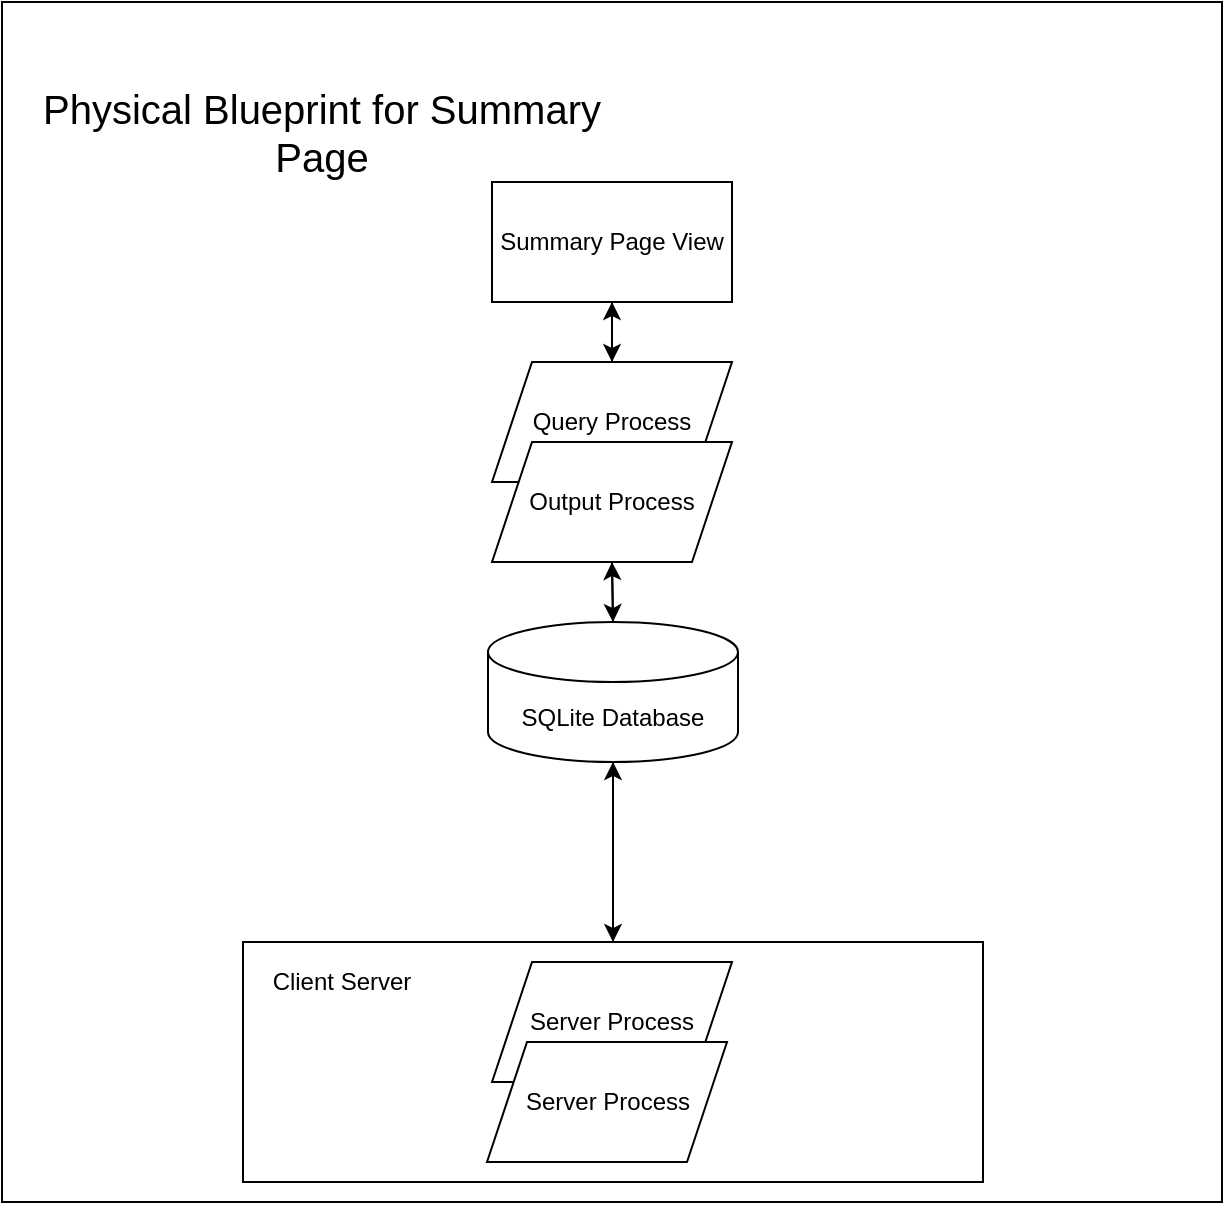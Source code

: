 <mxfile version="13.10.0" type="google"><diagram id="T67jNgdVk7EUnVRQVDtM" name="Page-1"><mxGraphModel dx="1422" dy="774" grid="1" gridSize="10" guides="1" tooltips="1" connect="1" arrows="1" fold="1" page="1" pageScale="1" pageWidth="850" pageHeight="1100" math="0" shadow="0"><root><mxCell id="0"/><mxCell id="1" parent="0"/><mxCell id="qurpTL0yxx1w3mhk-QTH-1" value="" style="rounded=0;whiteSpace=wrap;html=1;" vertex="1" parent="1"><mxGeometry x="120" y="50" width="610" height="600" as="geometry"/></mxCell><mxCell id="qurpTL0yxx1w3mhk-QTH-2" value="Physical Blueprint for Summary Page" style="text;html=1;strokeColor=none;fillColor=none;align=center;verticalAlign=middle;whiteSpace=wrap;rounded=0;fontSize=20;" vertex="1" parent="1"><mxGeometry x="135" y="90" width="290" height="50" as="geometry"/></mxCell><mxCell id="qurpTL0yxx1w3mhk-QTH-20" style="edgeStyle=orthogonalEdgeStyle;rounded=0;orthogonalLoop=1;jettySize=auto;html=1;exitX=0.5;exitY=0;exitDx=0;exitDy=0;exitPerimeter=0;entryX=0.5;entryY=1;entryDx=0;entryDy=0;" edge="1" parent="1" source="qurpTL0yxx1w3mhk-QTH-3" target="qurpTL0yxx1w3mhk-QTH-14"><mxGeometry relative="1" as="geometry"/></mxCell><mxCell id="qurpTL0yxx1w3mhk-QTH-23" style="edgeStyle=orthogonalEdgeStyle;rounded=0;orthogonalLoop=1;jettySize=auto;html=1;exitX=0.5;exitY=1;exitDx=0;exitDy=0;exitPerimeter=0;entryX=0.5;entryY=0;entryDx=0;entryDy=0;" edge="1" parent="1" source="qurpTL0yxx1w3mhk-QTH-3" target="qurpTL0yxx1w3mhk-QTH-8"><mxGeometry relative="1" as="geometry"/></mxCell><mxCell id="qurpTL0yxx1w3mhk-QTH-3" value="SQLite Database" style="shape=cylinder3;whiteSpace=wrap;html=1;boundedLbl=1;backgroundOutline=1;size=15;" vertex="1" parent="1"><mxGeometry x="363" y="360" width="125" height="70" as="geometry"/></mxCell><mxCell id="qurpTL0yxx1w3mhk-QTH-16" style="edgeStyle=orthogonalEdgeStyle;rounded=0;orthogonalLoop=1;jettySize=auto;html=1;entryX=0.5;entryY=1;entryDx=0;entryDy=0;" edge="1" parent="1" source="qurpTL0yxx1w3mhk-QTH-6" target="qurpTL0yxx1w3mhk-QTH-13"><mxGeometry relative="1" as="geometry"/></mxCell><mxCell id="qurpTL0yxx1w3mhk-QTH-6" value="Query Process" style="shape=parallelogram;perimeter=parallelogramPerimeter;whiteSpace=wrap;html=1;fixedSize=1;" vertex="1" parent="1"><mxGeometry x="365" y="230" width="120" height="60" as="geometry"/></mxCell><mxCell id="qurpTL0yxx1w3mhk-QTH-22" style="edgeStyle=orthogonalEdgeStyle;rounded=0;orthogonalLoop=1;jettySize=auto;html=1;exitX=0.5;exitY=0;exitDx=0;exitDy=0;entryX=0.5;entryY=1;entryDx=0;entryDy=0;entryPerimeter=0;" edge="1" parent="1" source="qurpTL0yxx1w3mhk-QTH-8" target="qurpTL0yxx1w3mhk-QTH-3"><mxGeometry relative="1" as="geometry"/></mxCell><mxCell id="qurpTL0yxx1w3mhk-QTH-8" value="" style="rounded=0;whiteSpace=wrap;html=1;" vertex="1" parent="1"><mxGeometry x="240.5" y="520" width="370" height="120" as="geometry"/></mxCell><mxCell id="qurpTL0yxx1w3mhk-QTH-9" value="Server Process" style="shape=parallelogram;perimeter=parallelogramPerimeter;whiteSpace=wrap;html=1;fixedSize=1;" vertex="1" parent="1"><mxGeometry x="365" y="530" width="120" height="60" as="geometry"/></mxCell><mxCell id="qurpTL0yxx1w3mhk-QTH-10" value="Server Process" style="shape=parallelogram;perimeter=parallelogramPerimeter;whiteSpace=wrap;html=1;fixedSize=1;" vertex="1" parent="1"><mxGeometry x="362.5" y="570" width="120" height="60" as="geometry"/></mxCell><mxCell id="qurpTL0yxx1w3mhk-QTH-11" value="Client Server" style="text;html=1;strokeColor=none;fillColor=none;align=center;verticalAlign=middle;whiteSpace=wrap;rounded=0;" vertex="1" parent="1"><mxGeometry x="250" y="530" width="80" height="20" as="geometry"/></mxCell><mxCell id="qurpTL0yxx1w3mhk-QTH-15" style="edgeStyle=orthogonalEdgeStyle;rounded=0;orthogonalLoop=1;jettySize=auto;html=1;entryX=0.5;entryY=0;entryDx=0;entryDy=0;" edge="1" parent="1" source="qurpTL0yxx1w3mhk-QTH-13" target="qurpTL0yxx1w3mhk-QTH-6"><mxGeometry relative="1" as="geometry"/></mxCell><mxCell id="qurpTL0yxx1w3mhk-QTH-13" value="Summary Page View" style="rounded=0;whiteSpace=wrap;html=1;" vertex="1" parent="1"><mxGeometry x="365" y="140" width="120" height="60" as="geometry"/></mxCell><mxCell id="qurpTL0yxx1w3mhk-QTH-21" style="edgeStyle=orthogonalEdgeStyle;rounded=0;orthogonalLoop=1;jettySize=auto;html=1;exitX=0.5;exitY=1;exitDx=0;exitDy=0;entryX=0.5;entryY=0;entryDx=0;entryDy=0;entryPerimeter=0;" edge="1" parent="1" source="qurpTL0yxx1w3mhk-QTH-14" target="qurpTL0yxx1w3mhk-QTH-3"><mxGeometry relative="1" as="geometry"/></mxCell><mxCell id="qurpTL0yxx1w3mhk-QTH-14" value="Output Process" style="shape=parallelogram;perimeter=parallelogramPerimeter;whiteSpace=wrap;html=1;fixedSize=1;" vertex="1" parent="1"><mxGeometry x="365" y="270" width="120" height="60" as="geometry"/></mxCell></root></mxGraphModel></diagram></mxfile>